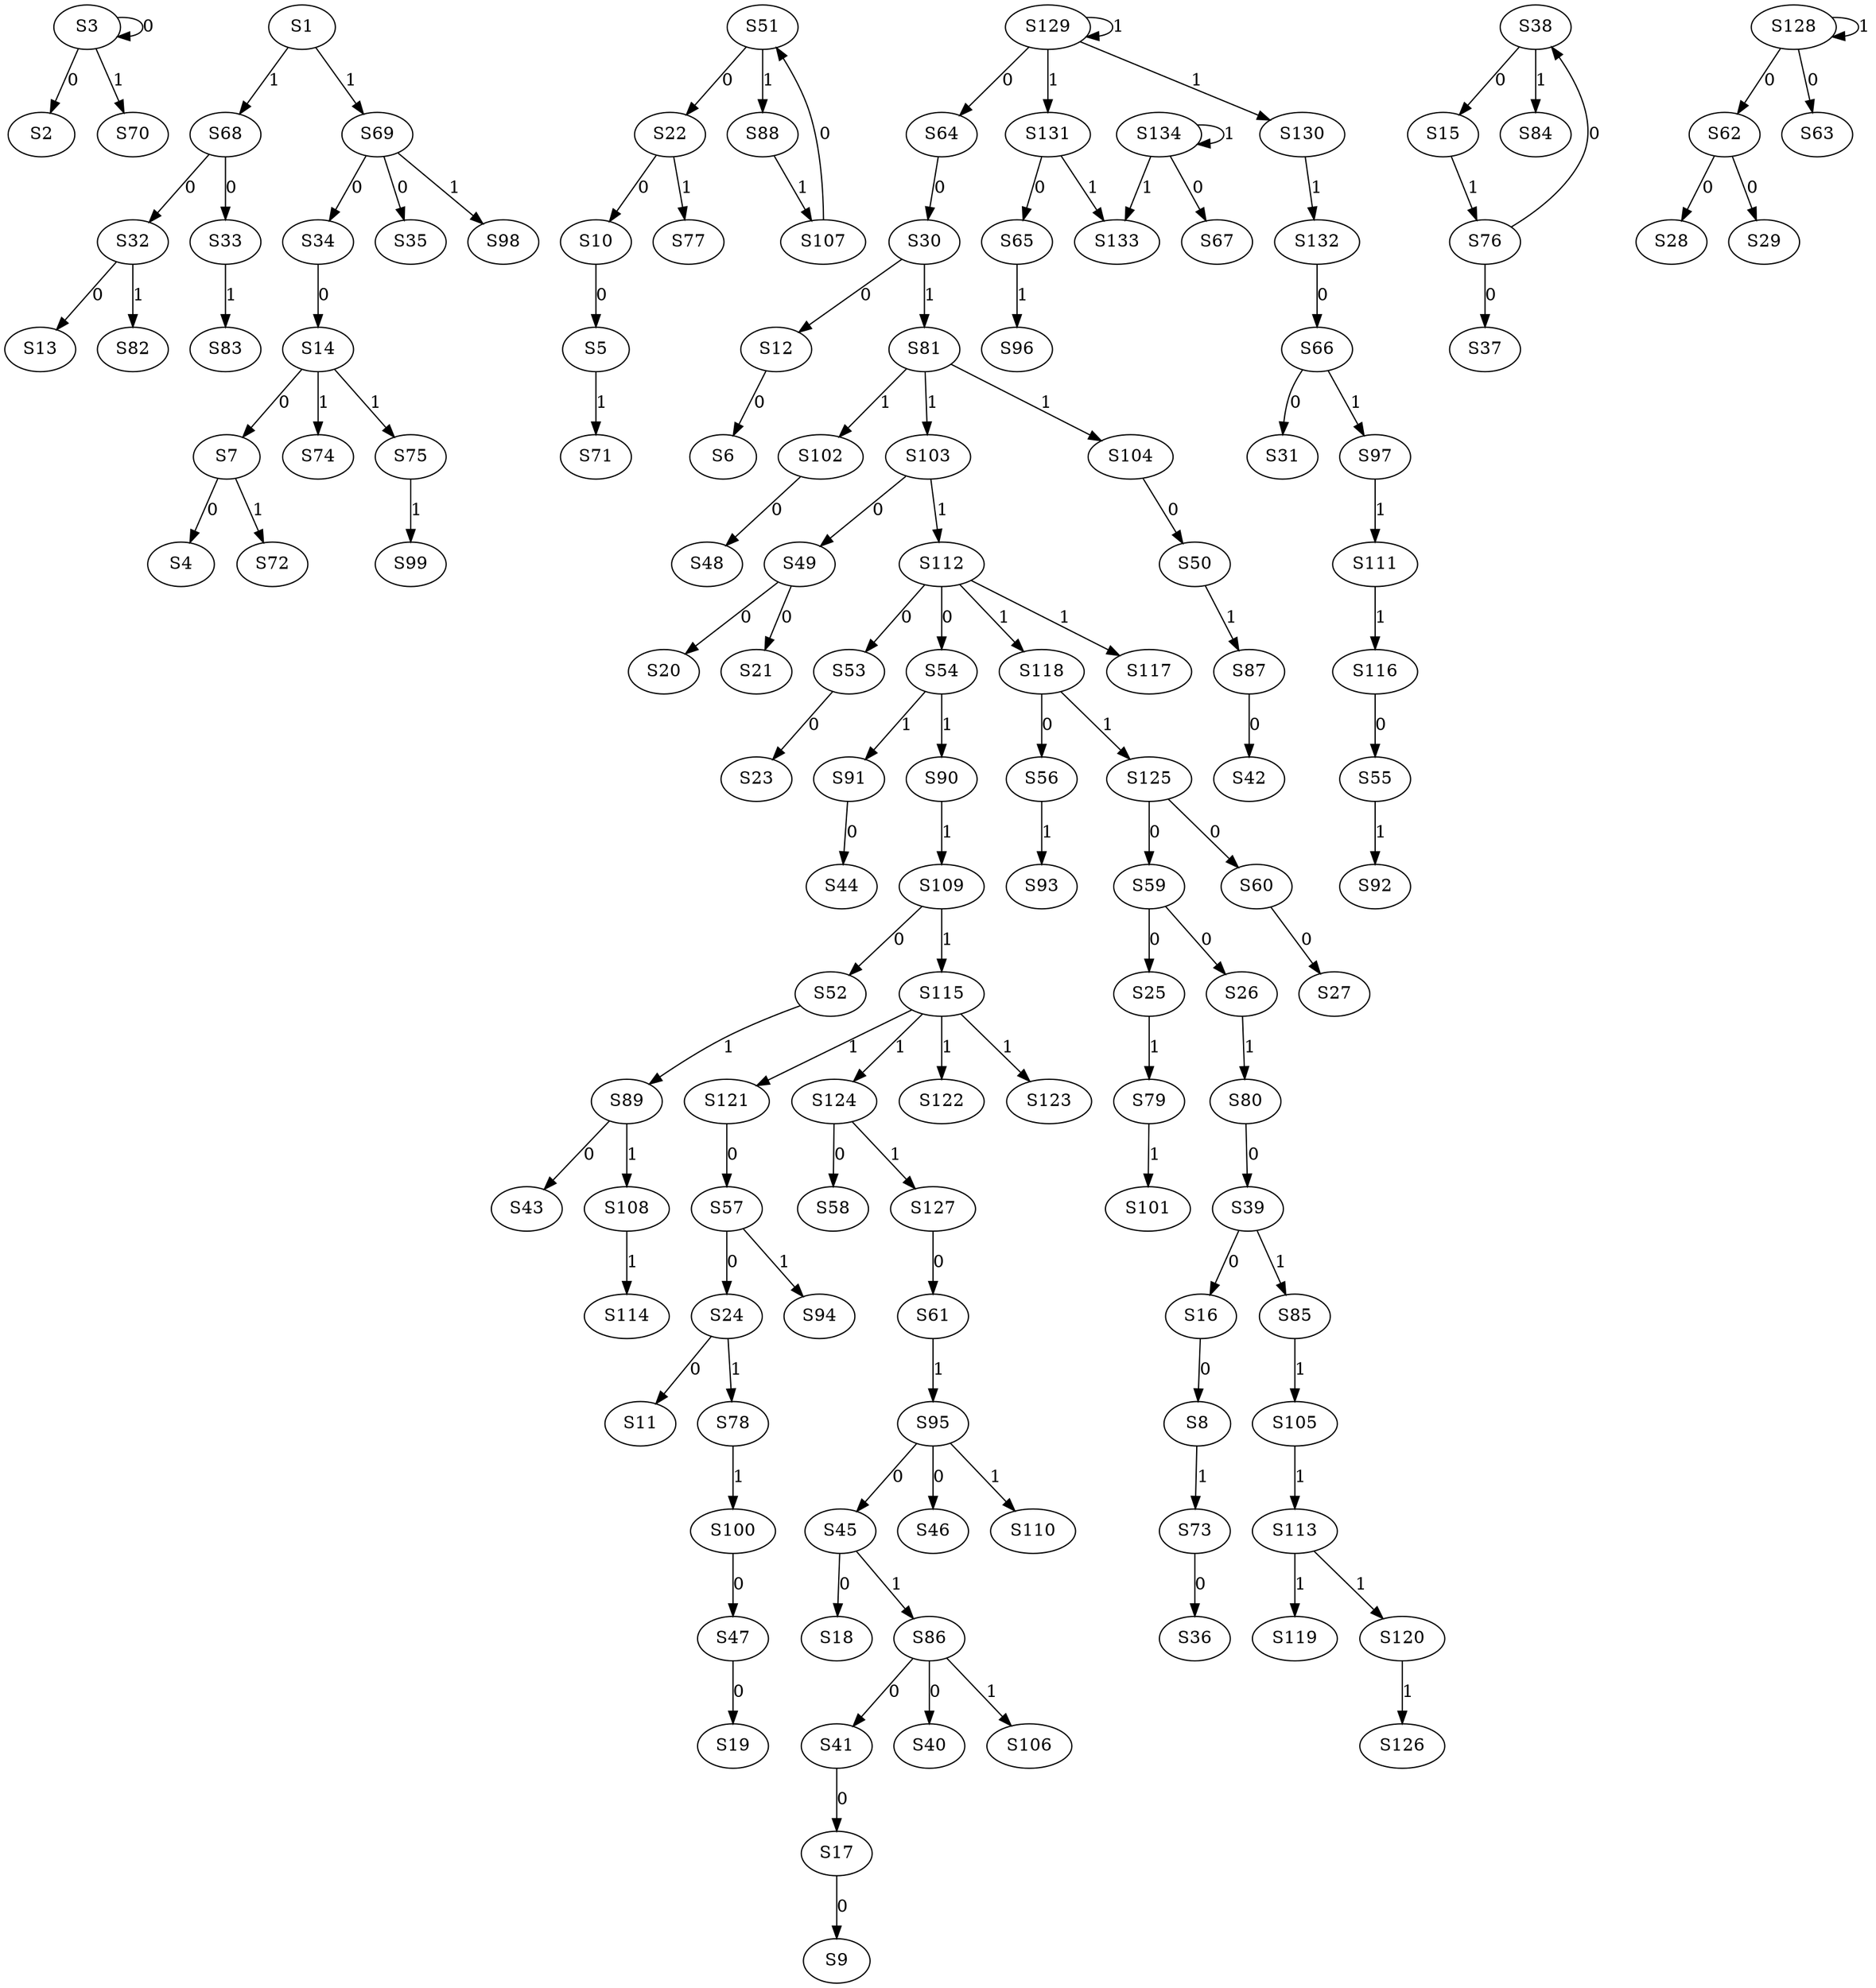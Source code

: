strict digraph {
	S3 -> S2 [ label = 0 ];
	S3 -> S3 [ label = 0 ];
	S7 -> S4 [ label = 0 ];
	S10 -> S5 [ label = 0 ];
	S12 -> S6 [ label = 0 ];
	S14 -> S7 [ label = 0 ];
	S16 -> S8 [ label = 0 ];
	S17 -> S9 [ label = 0 ];
	S22 -> S10 [ label = 0 ];
	S24 -> S11 [ label = 0 ];
	S30 -> S12 [ label = 0 ];
	S32 -> S13 [ label = 0 ];
	S34 -> S14 [ label = 0 ];
	S38 -> S15 [ label = 0 ];
	S39 -> S16 [ label = 0 ];
	S41 -> S17 [ label = 0 ];
	S45 -> S18 [ label = 0 ];
	S47 -> S19 [ label = 0 ];
	S49 -> S20 [ label = 0 ];
	S49 -> S21 [ label = 0 ];
	S51 -> S22 [ label = 0 ];
	S53 -> S23 [ label = 0 ];
	S57 -> S24 [ label = 0 ];
	S59 -> S25 [ label = 0 ];
	S59 -> S26 [ label = 0 ];
	S60 -> S27 [ label = 0 ];
	S62 -> S28 [ label = 0 ];
	S62 -> S29 [ label = 0 ];
	S64 -> S30 [ label = 0 ];
	S66 -> S31 [ label = 0 ];
	S68 -> S32 [ label = 0 ];
	S68 -> S33 [ label = 0 ];
	S69 -> S34 [ label = 0 ];
	S69 -> S35 [ label = 0 ];
	S73 -> S36 [ label = 0 ];
	S76 -> S37 [ label = 0 ];
	S76 -> S38 [ label = 0 ];
	S80 -> S39 [ label = 0 ];
	S86 -> S40 [ label = 0 ];
	S86 -> S41 [ label = 0 ];
	S87 -> S42 [ label = 0 ];
	S89 -> S43 [ label = 0 ];
	S91 -> S44 [ label = 0 ];
	S95 -> S45 [ label = 0 ];
	S95 -> S46 [ label = 0 ];
	S100 -> S47 [ label = 0 ];
	S102 -> S48 [ label = 0 ];
	S103 -> S49 [ label = 0 ];
	S104 -> S50 [ label = 0 ];
	S107 -> S51 [ label = 0 ];
	S109 -> S52 [ label = 0 ];
	S112 -> S53 [ label = 0 ];
	S112 -> S54 [ label = 0 ];
	S116 -> S55 [ label = 0 ];
	S118 -> S56 [ label = 0 ];
	S121 -> S57 [ label = 0 ];
	S124 -> S58 [ label = 0 ];
	S125 -> S59 [ label = 0 ];
	S125 -> S60 [ label = 0 ];
	S127 -> S61 [ label = 0 ];
	S128 -> S62 [ label = 0 ];
	S128 -> S63 [ label = 0 ];
	S129 -> S64 [ label = 0 ];
	S131 -> S65 [ label = 0 ];
	S132 -> S66 [ label = 0 ];
	S134 -> S67 [ label = 0 ];
	S1 -> S68 [ label = 1 ];
	S1 -> S69 [ label = 1 ];
	S3 -> S70 [ label = 1 ];
	S5 -> S71 [ label = 1 ];
	S7 -> S72 [ label = 1 ];
	S8 -> S73 [ label = 1 ];
	S14 -> S74 [ label = 1 ];
	S14 -> S75 [ label = 1 ];
	S15 -> S76 [ label = 1 ];
	S22 -> S77 [ label = 1 ];
	S24 -> S78 [ label = 1 ];
	S25 -> S79 [ label = 1 ];
	S26 -> S80 [ label = 1 ];
	S30 -> S81 [ label = 1 ];
	S32 -> S82 [ label = 1 ];
	S33 -> S83 [ label = 1 ];
	S38 -> S84 [ label = 1 ];
	S39 -> S85 [ label = 1 ];
	S45 -> S86 [ label = 1 ];
	S50 -> S87 [ label = 1 ];
	S51 -> S88 [ label = 1 ];
	S52 -> S89 [ label = 1 ];
	S54 -> S90 [ label = 1 ];
	S54 -> S91 [ label = 1 ];
	S55 -> S92 [ label = 1 ];
	S56 -> S93 [ label = 1 ];
	S57 -> S94 [ label = 1 ];
	S61 -> S95 [ label = 1 ];
	S65 -> S96 [ label = 1 ];
	S66 -> S97 [ label = 1 ];
	S69 -> S98 [ label = 1 ];
	S75 -> S99 [ label = 1 ];
	S78 -> S100 [ label = 1 ];
	S79 -> S101 [ label = 1 ];
	S81 -> S102 [ label = 1 ];
	S81 -> S103 [ label = 1 ];
	S81 -> S104 [ label = 1 ];
	S85 -> S105 [ label = 1 ];
	S86 -> S106 [ label = 1 ];
	S88 -> S107 [ label = 1 ];
	S89 -> S108 [ label = 1 ];
	S90 -> S109 [ label = 1 ];
	S95 -> S110 [ label = 1 ];
	S97 -> S111 [ label = 1 ];
	S103 -> S112 [ label = 1 ];
	S105 -> S113 [ label = 1 ];
	S108 -> S114 [ label = 1 ];
	S109 -> S115 [ label = 1 ];
	S111 -> S116 [ label = 1 ];
	S112 -> S117 [ label = 1 ];
	S112 -> S118 [ label = 1 ];
	S113 -> S119 [ label = 1 ];
	S113 -> S120 [ label = 1 ];
	S115 -> S121 [ label = 1 ];
	S115 -> S122 [ label = 1 ];
	S115 -> S123 [ label = 1 ];
	S115 -> S124 [ label = 1 ];
	S118 -> S125 [ label = 1 ];
	S120 -> S126 [ label = 1 ];
	S124 -> S127 [ label = 1 ];
	S128 -> S128 [ label = 1 ];
	S129 -> S129 [ label = 1 ];
	S129 -> S130 [ label = 1 ];
	S129 -> S131 [ label = 1 ];
	S130 -> S132 [ label = 1 ];
	S131 -> S133 [ label = 1 ];
	S134 -> S134 [ label = 1 ];
	S134 -> S133 [ label = 1 ];
}